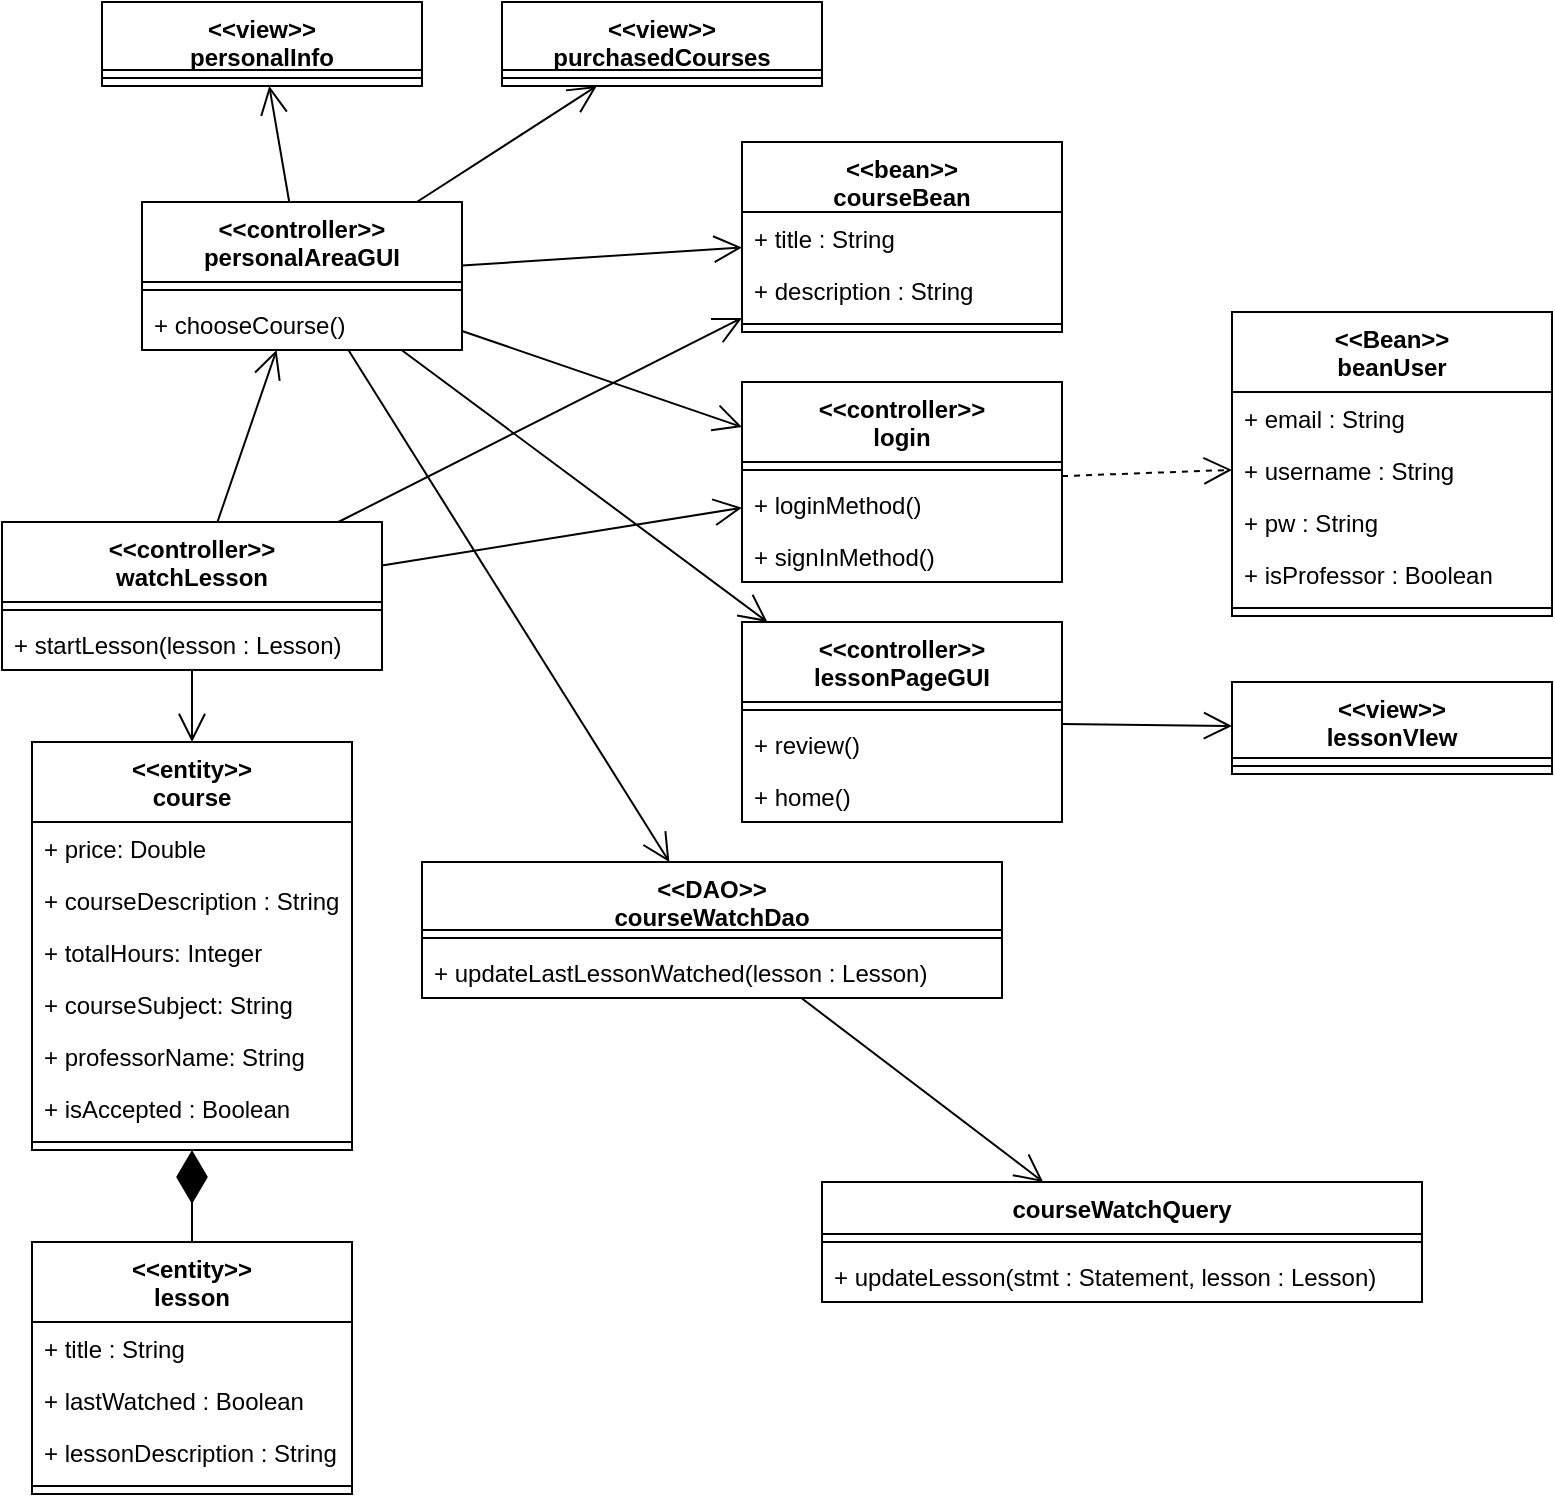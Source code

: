 <mxfile version="22.0.2" type="device">
  <diagram name="Page-1" id="4numGMBKxnWJPPl3NIu1">
    <mxGraphModel dx="679" dy="843" grid="1" gridSize="10" guides="1" tooltips="1" connect="1" arrows="1" fold="1" page="1" pageScale="1" pageWidth="850" pageHeight="1100" math="0" shadow="0">
      <root>
        <mxCell id="0" />
        <mxCell id="1" parent="0" />
        <mxCell id="ICdz5vnAY_I7-9OW_fg8-1" value="&amp;lt;&amp;lt;controller&amp;gt;&amp;gt;&lt;br&gt;watchLesson" style="swimlane;fontStyle=1;align=center;verticalAlign=top;childLayout=stackLayout;horizontal=1;startSize=40;horizontalStack=0;resizeParent=1;resizeParentMax=0;resizeLast=0;collapsible=1;marginBottom=0;whiteSpace=wrap;html=1;" vertex="1" parent="1">
          <mxGeometry x="30" y="280" width="190" height="74" as="geometry" />
        </mxCell>
        <mxCell id="ICdz5vnAY_I7-9OW_fg8-3" value="" style="line;strokeWidth=1;fillColor=none;align=left;verticalAlign=middle;spacingTop=-1;spacingLeft=3;spacingRight=3;rotatable=0;labelPosition=right;points=[];portConstraint=eastwest;strokeColor=inherit;" vertex="1" parent="ICdz5vnAY_I7-9OW_fg8-1">
          <mxGeometry y="40" width="190" height="8" as="geometry" />
        </mxCell>
        <mxCell id="ICdz5vnAY_I7-9OW_fg8-4" value="+ startLesson(lesson : Lesson)" style="text;strokeColor=none;fillColor=none;align=left;verticalAlign=top;spacingLeft=4;spacingRight=4;overflow=hidden;rotatable=0;points=[[0,0.5],[1,0.5]];portConstraint=eastwest;whiteSpace=wrap;html=1;" vertex="1" parent="ICdz5vnAY_I7-9OW_fg8-1">
          <mxGeometry y="48" width="190" height="26" as="geometry" />
        </mxCell>
        <mxCell id="ICdz5vnAY_I7-9OW_fg8-5" value="&amp;lt;&amp;lt;controller&amp;gt;&amp;gt;&lt;br&gt;personalAreaGUI" style="swimlane;fontStyle=1;align=center;verticalAlign=top;childLayout=stackLayout;horizontal=1;startSize=40;horizontalStack=0;resizeParent=1;resizeParentMax=0;resizeLast=0;collapsible=1;marginBottom=0;whiteSpace=wrap;html=1;" vertex="1" parent="1">
          <mxGeometry x="100" y="120" width="160" height="74" as="geometry" />
        </mxCell>
        <mxCell id="ICdz5vnAY_I7-9OW_fg8-7" value="" style="line;strokeWidth=1;fillColor=none;align=left;verticalAlign=middle;spacingTop=-1;spacingLeft=3;spacingRight=3;rotatable=0;labelPosition=right;points=[];portConstraint=eastwest;strokeColor=inherit;" vertex="1" parent="ICdz5vnAY_I7-9OW_fg8-5">
          <mxGeometry y="40" width="160" height="8" as="geometry" />
        </mxCell>
        <mxCell id="ICdz5vnAY_I7-9OW_fg8-8" value="+ chooseCourse()" style="text;strokeColor=none;fillColor=none;align=left;verticalAlign=top;spacingLeft=4;spacingRight=4;overflow=hidden;rotatable=0;points=[[0,0.5],[1,0.5]];portConstraint=eastwest;whiteSpace=wrap;html=1;" vertex="1" parent="ICdz5vnAY_I7-9OW_fg8-5">
          <mxGeometry y="48" width="160" height="26" as="geometry" />
        </mxCell>
        <mxCell id="ICdz5vnAY_I7-9OW_fg8-9" value="&amp;lt;&amp;lt;controller&amp;gt;&amp;gt;&lt;br&gt;lessonPageGUI" style="swimlane;fontStyle=1;align=center;verticalAlign=top;childLayout=stackLayout;horizontal=1;startSize=40;horizontalStack=0;resizeParent=1;resizeParentMax=0;resizeLast=0;collapsible=1;marginBottom=0;whiteSpace=wrap;html=1;" vertex="1" parent="1">
          <mxGeometry x="400" y="330" width="160" height="100" as="geometry" />
        </mxCell>
        <mxCell id="ICdz5vnAY_I7-9OW_fg8-11" value="" style="line;strokeWidth=1;fillColor=none;align=left;verticalAlign=middle;spacingTop=-1;spacingLeft=3;spacingRight=3;rotatable=0;labelPosition=right;points=[];portConstraint=eastwest;strokeColor=inherit;" vertex="1" parent="ICdz5vnAY_I7-9OW_fg8-9">
          <mxGeometry y="40" width="160" height="8" as="geometry" />
        </mxCell>
        <mxCell id="ICdz5vnAY_I7-9OW_fg8-12" value="+ review()" style="text;strokeColor=none;fillColor=none;align=left;verticalAlign=top;spacingLeft=4;spacingRight=4;overflow=hidden;rotatable=0;points=[[0,0.5],[1,0.5]];portConstraint=eastwest;whiteSpace=wrap;html=1;" vertex="1" parent="ICdz5vnAY_I7-9OW_fg8-9">
          <mxGeometry y="48" width="160" height="26" as="geometry" />
        </mxCell>
        <mxCell id="ICdz5vnAY_I7-9OW_fg8-68" value="+ home()" style="text;strokeColor=none;fillColor=none;align=left;verticalAlign=top;spacingLeft=4;spacingRight=4;overflow=hidden;rotatable=0;points=[[0,0.5],[1,0.5]];portConstraint=eastwest;whiteSpace=wrap;html=1;" vertex="1" parent="ICdz5vnAY_I7-9OW_fg8-9">
          <mxGeometry y="74" width="160" height="26" as="geometry" />
        </mxCell>
        <mxCell id="ICdz5vnAY_I7-9OW_fg8-18" value="&amp;lt;&amp;lt;entity&amp;gt;&amp;gt;&lt;br&gt;course" style="swimlane;fontStyle=1;align=center;verticalAlign=top;childLayout=stackLayout;horizontal=1;startSize=40;horizontalStack=0;resizeParent=1;resizeParentMax=0;resizeLast=0;collapsible=1;marginBottom=0;whiteSpace=wrap;html=1;" vertex="1" parent="1">
          <mxGeometry x="45" y="390" width="160" height="204" as="geometry" />
        </mxCell>
        <mxCell id="ICdz5vnAY_I7-9OW_fg8-19" value="+ price: Double" style="text;strokeColor=none;fillColor=none;align=left;verticalAlign=top;spacingLeft=4;spacingRight=4;overflow=hidden;rotatable=0;points=[[0,0.5],[1,0.5]];portConstraint=eastwest;whiteSpace=wrap;html=1;" vertex="1" parent="ICdz5vnAY_I7-9OW_fg8-18">
          <mxGeometry y="40" width="160" height="26" as="geometry" />
        </mxCell>
        <mxCell id="ICdz5vnAY_I7-9OW_fg8-20" value="+ courseDescription : String" style="text;strokeColor=none;fillColor=none;align=left;verticalAlign=top;spacingLeft=4;spacingRight=4;overflow=hidden;rotatable=0;points=[[0,0.5],[1,0.5]];portConstraint=eastwest;whiteSpace=wrap;html=1;" vertex="1" parent="ICdz5vnAY_I7-9OW_fg8-18">
          <mxGeometry y="66" width="160" height="26" as="geometry" />
        </mxCell>
        <mxCell id="ICdz5vnAY_I7-9OW_fg8-21" value="+ totalHours: Integer" style="text;strokeColor=none;fillColor=none;align=left;verticalAlign=top;spacingLeft=4;spacingRight=4;overflow=hidden;rotatable=0;points=[[0,0.5],[1,0.5]];portConstraint=eastwest;whiteSpace=wrap;html=1;" vertex="1" parent="ICdz5vnAY_I7-9OW_fg8-18">
          <mxGeometry y="92" width="160" height="26" as="geometry" />
        </mxCell>
        <mxCell id="ICdz5vnAY_I7-9OW_fg8-22" value="+ courseSubject: String" style="text;strokeColor=none;fillColor=none;align=left;verticalAlign=top;spacingLeft=4;spacingRight=4;overflow=hidden;rotatable=0;points=[[0,0.5],[1,0.5]];portConstraint=eastwest;whiteSpace=wrap;html=1;" vertex="1" parent="ICdz5vnAY_I7-9OW_fg8-18">
          <mxGeometry y="118" width="160" height="26" as="geometry" />
        </mxCell>
        <mxCell id="ICdz5vnAY_I7-9OW_fg8-23" value="+ professorName: String" style="text;strokeColor=none;fillColor=none;align=left;verticalAlign=top;spacingLeft=4;spacingRight=4;overflow=hidden;rotatable=0;points=[[0,0.5],[1,0.5]];portConstraint=eastwest;whiteSpace=wrap;html=1;" vertex="1" parent="ICdz5vnAY_I7-9OW_fg8-18">
          <mxGeometry y="144" width="160" height="26" as="geometry" />
        </mxCell>
        <mxCell id="ICdz5vnAY_I7-9OW_fg8-24" value="+ isAccepted : Boolean" style="text;strokeColor=none;fillColor=none;align=left;verticalAlign=top;spacingLeft=4;spacingRight=4;overflow=hidden;rotatable=0;points=[[0,0.5],[1,0.5]];portConstraint=eastwest;whiteSpace=wrap;html=1;" vertex="1" parent="ICdz5vnAY_I7-9OW_fg8-18">
          <mxGeometry y="170" width="160" height="26" as="geometry" />
        </mxCell>
        <mxCell id="ICdz5vnAY_I7-9OW_fg8-25" value="" style="line;strokeWidth=1;fillColor=none;align=left;verticalAlign=middle;spacingTop=-1;spacingLeft=3;spacingRight=3;rotatable=0;labelPosition=right;points=[];portConstraint=eastwest;strokeColor=inherit;" vertex="1" parent="ICdz5vnAY_I7-9OW_fg8-18">
          <mxGeometry y="196" width="160" height="8" as="geometry" />
        </mxCell>
        <mxCell id="ICdz5vnAY_I7-9OW_fg8-26" value="&amp;lt;&amp;lt;entity&amp;gt;&amp;gt;&lt;br&gt;lesson" style="swimlane;fontStyle=1;align=center;verticalAlign=top;childLayout=stackLayout;horizontal=1;startSize=40;horizontalStack=0;resizeParent=1;resizeParentMax=0;resizeLast=0;collapsible=1;marginBottom=0;whiteSpace=wrap;html=1;" vertex="1" parent="1">
          <mxGeometry x="45" y="640" width="160" height="126" as="geometry" />
        </mxCell>
        <mxCell id="ICdz5vnAY_I7-9OW_fg8-27" value="+ title : String" style="text;strokeColor=none;fillColor=none;align=left;verticalAlign=top;spacingLeft=4;spacingRight=4;overflow=hidden;rotatable=0;points=[[0,0.5],[1,0.5]];portConstraint=eastwest;whiteSpace=wrap;html=1;" vertex="1" parent="ICdz5vnAY_I7-9OW_fg8-26">
          <mxGeometry y="40" width="160" height="26" as="geometry" />
        </mxCell>
        <mxCell id="ICdz5vnAY_I7-9OW_fg8-28" value="+ lastWatched : Boolean" style="text;strokeColor=none;fillColor=none;align=left;verticalAlign=top;spacingLeft=4;spacingRight=4;overflow=hidden;rotatable=0;points=[[0,0.5],[1,0.5]];portConstraint=eastwest;whiteSpace=wrap;html=1;" vertex="1" parent="ICdz5vnAY_I7-9OW_fg8-26">
          <mxGeometry y="66" width="160" height="26" as="geometry" />
        </mxCell>
        <mxCell id="ICdz5vnAY_I7-9OW_fg8-29" value="+ lessonDescription : String" style="text;strokeColor=none;fillColor=none;align=left;verticalAlign=top;spacingLeft=4;spacingRight=4;overflow=hidden;rotatable=0;points=[[0,0.5],[1,0.5]];portConstraint=eastwest;whiteSpace=wrap;html=1;" vertex="1" parent="ICdz5vnAY_I7-9OW_fg8-26">
          <mxGeometry y="92" width="160" height="26" as="geometry" />
        </mxCell>
        <mxCell id="ICdz5vnAY_I7-9OW_fg8-30" value="" style="line;strokeWidth=1;fillColor=none;align=left;verticalAlign=middle;spacingTop=-1;spacingLeft=3;spacingRight=3;rotatable=0;labelPosition=right;points=[];portConstraint=eastwest;strokeColor=inherit;" vertex="1" parent="ICdz5vnAY_I7-9OW_fg8-26">
          <mxGeometry y="118" width="160" height="8" as="geometry" />
        </mxCell>
        <mxCell id="ICdz5vnAY_I7-9OW_fg8-31" value="" style="endArrow=diamondThin;endFill=1;endSize=24;html=1;rounded=0;" edge="1" parent="1" source="ICdz5vnAY_I7-9OW_fg8-26" target="ICdz5vnAY_I7-9OW_fg8-18">
          <mxGeometry width="160" relative="1" as="geometry">
            <mxPoint x="415" y="730" as="sourcePoint" />
            <mxPoint x="575" y="730" as="targetPoint" />
          </mxGeometry>
        </mxCell>
        <mxCell id="ICdz5vnAY_I7-9OW_fg8-32" value="" style="endArrow=open;endFill=1;endSize=12;html=1;rounded=0;" edge="1" parent="1" source="ICdz5vnAY_I7-9OW_fg8-1" target="ICdz5vnAY_I7-9OW_fg8-5">
          <mxGeometry width="160" relative="1" as="geometry">
            <mxPoint x="380" y="550" as="sourcePoint" />
            <mxPoint x="540" y="550" as="targetPoint" />
          </mxGeometry>
        </mxCell>
        <mxCell id="ICdz5vnAY_I7-9OW_fg8-33" value="" style="endArrow=open;endFill=1;endSize=12;html=1;rounded=0;" edge="1" parent="1" source="ICdz5vnAY_I7-9OW_fg8-5" target="ICdz5vnAY_I7-9OW_fg8-57">
          <mxGeometry width="160" relative="1" as="geometry">
            <mxPoint x="290" y="140" as="sourcePoint" />
            <mxPoint x="427.031" y="310" as="targetPoint" />
          </mxGeometry>
        </mxCell>
        <mxCell id="ICdz5vnAY_I7-9OW_fg8-34" value="" style="endArrow=open;endFill=1;endSize=12;html=1;rounded=0;" edge="1" parent="1" source="ICdz5vnAY_I7-9OW_fg8-1" target="ICdz5vnAY_I7-9OW_fg8-57">
          <mxGeometry width="160" relative="1" as="geometry">
            <mxPoint x="300" y="550" as="sourcePoint" />
            <mxPoint x="410" y="340.873" as="targetPoint" />
          </mxGeometry>
        </mxCell>
        <mxCell id="ICdz5vnAY_I7-9OW_fg8-35" value="" style="endArrow=open;endFill=1;endSize=12;html=1;rounded=0;" edge="1" parent="1" source="ICdz5vnAY_I7-9OW_fg8-5" target="ICdz5vnAY_I7-9OW_fg8-9">
          <mxGeometry width="160" relative="1" as="geometry">
            <mxPoint x="260" y="290" as="sourcePoint" />
            <mxPoint x="350" y="249" as="targetPoint" />
          </mxGeometry>
        </mxCell>
        <mxCell id="ICdz5vnAY_I7-9OW_fg8-36" value="" style="endArrow=open;endFill=1;endSize=12;html=1;rounded=0;" edge="1" parent="1" source="ICdz5vnAY_I7-9OW_fg8-1" target="ICdz5vnAY_I7-9OW_fg8-18">
          <mxGeometry width="160" relative="1" as="geometry">
            <mxPoint x="260" y="304" as="sourcePoint" />
            <mxPoint x="360" y="275" as="targetPoint" />
          </mxGeometry>
        </mxCell>
        <mxCell id="ICdz5vnAY_I7-9OW_fg8-37" value="&amp;lt;&amp;lt;view&amp;gt;&amp;gt;&lt;br&gt;personalInfo" style="swimlane;fontStyle=1;align=center;verticalAlign=top;childLayout=stackLayout;horizontal=1;startSize=34;horizontalStack=0;resizeParent=1;resizeParentMax=0;resizeLast=0;collapsible=1;marginBottom=0;whiteSpace=wrap;html=1;" vertex="1" parent="1">
          <mxGeometry x="80" y="20" width="160" height="42" as="geometry" />
        </mxCell>
        <mxCell id="ICdz5vnAY_I7-9OW_fg8-39" value="" style="line;strokeWidth=1;fillColor=none;align=left;verticalAlign=middle;spacingTop=-1;spacingLeft=3;spacingRight=3;rotatable=0;labelPosition=right;points=[];portConstraint=eastwest;strokeColor=inherit;" vertex="1" parent="ICdz5vnAY_I7-9OW_fg8-37">
          <mxGeometry y="34" width="160" height="8" as="geometry" />
        </mxCell>
        <mxCell id="ICdz5vnAY_I7-9OW_fg8-41" value="&amp;lt;&amp;lt;view&amp;gt;&amp;gt;&lt;br&gt;purchasedCourses" style="swimlane;fontStyle=1;align=center;verticalAlign=top;childLayout=stackLayout;horizontal=1;startSize=34;horizontalStack=0;resizeParent=1;resizeParentMax=0;resizeLast=0;collapsible=1;marginBottom=0;whiteSpace=wrap;html=1;" vertex="1" parent="1">
          <mxGeometry x="280" y="20" width="160" height="42" as="geometry" />
        </mxCell>
        <mxCell id="ICdz5vnAY_I7-9OW_fg8-42" value="" style="line;strokeWidth=1;fillColor=none;align=left;verticalAlign=middle;spacingTop=-1;spacingLeft=3;spacingRight=3;rotatable=0;labelPosition=right;points=[];portConstraint=eastwest;strokeColor=inherit;" vertex="1" parent="ICdz5vnAY_I7-9OW_fg8-41">
          <mxGeometry y="34" width="160" height="8" as="geometry" />
        </mxCell>
        <mxCell id="ICdz5vnAY_I7-9OW_fg8-43" value="" style="endArrow=open;endFill=1;endSize=12;html=1;rounded=0;" edge="1" parent="1" source="ICdz5vnAY_I7-9OW_fg8-5" target="ICdz5vnAY_I7-9OW_fg8-37">
          <mxGeometry width="160" relative="1" as="geometry">
            <mxPoint x="183" y="290" as="sourcePoint" />
            <mxPoint x="187" y="230" as="targetPoint" />
          </mxGeometry>
        </mxCell>
        <mxCell id="ICdz5vnAY_I7-9OW_fg8-44" value="" style="endArrow=open;endFill=1;endSize=12;html=1;rounded=0;" edge="1" parent="1" source="ICdz5vnAY_I7-9OW_fg8-5" target="ICdz5vnAY_I7-9OW_fg8-41">
          <mxGeometry width="160" relative="1" as="geometry">
            <mxPoint x="182" y="130" as="sourcePoint" />
            <mxPoint x="173" y="72" as="targetPoint" />
          </mxGeometry>
        </mxCell>
        <mxCell id="ICdz5vnAY_I7-9OW_fg8-45" value="&amp;lt;&amp;lt;bean&amp;gt;&amp;gt;&lt;br&gt;courseBean" style="swimlane;fontStyle=1;align=center;verticalAlign=top;childLayout=stackLayout;horizontal=1;startSize=35;horizontalStack=0;resizeParent=1;resizeParentMax=0;resizeLast=0;collapsible=1;marginBottom=0;whiteSpace=wrap;html=1;" vertex="1" parent="1">
          <mxGeometry x="400" y="90" width="160" height="95" as="geometry" />
        </mxCell>
        <mxCell id="ICdz5vnAY_I7-9OW_fg8-46" value="+ title : String" style="text;strokeColor=none;fillColor=none;align=left;verticalAlign=top;spacingLeft=4;spacingRight=4;overflow=hidden;rotatable=0;points=[[0,0.5],[1,0.5]];portConstraint=eastwest;whiteSpace=wrap;html=1;" vertex="1" parent="ICdz5vnAY_I7-9OW_fg8-45">
          <mxGeometry y="35" width="160" height="26" as="geometry" />
        </mxCell>
        <mxCell id="ICdz5vnAY_I7-9OW_fg8-56" value="+ description : String" style="text;strokeColor=none;fillColor=none;align=left;verticalAlign=top;spacingLeft=4;spacingRight=4;overflow=hidden;rotatable=0;points=[[0,0.5],[1,0.5]];portConstraint=eastwest;whiteSpace=wrap;html=1;" vertex="1" parent="ICdz5vnAY_I7-9OW_fg8-45">
          <mxGeometry y="61" width="160" height="26" as="geometry" />
        </mxCell>
        <mxCell id="ICdz5vnAY_I7-9OW_fg8-47" value="" style="line;strokeWidth=1;fillColor=none;align=left;verticalAlign=middle;spacingTop=-1;spacingLeft=3;spacingRight=3;rotatable=0;labelPosition=right;points=[];portConstraint=eastwest;strokeColor=inherit;" vertex="1" parent="ICdz5vnAY_I7-9OW_fg8-45">
          <mxGeometry y="87" width="160" height="8" as="geometry" />
        </mxCell>
        <mxCell id="ICdz5vnAY_I7-9OW_fg8-49" value="" style="endArrow=open;endFill=1;endSize=12;html=1;rounded=0;" edge="1" parent="1" source="ICdz5vnAY_I7-9OW_fg8-5" target="ICdz5vnAY_I7-9OW_fg8-45">
          <mxGeometry width="160" relative="1" as="geometry">
            <mxPoint x="270" y="230" as="sourcePoint" />
            <mxPoint x="420" y="322" as="targetPoint" />
          </mxGeometry>
        </mxCell>
        <mxCell id="ICdz5vnAY_I7-9OW_fg8-50" value="" style="endArrow=open;endFill=1;endSize=12;html=1;rounded=0;" edge="1" parent="1" source="ICdz5vnAY_I7-9OW_fg8-1" target="ICdz5vnAY_I7-9OW_fg8-45">
          <mxGeometry width="160" relative="1" as="geometry">
            <mxPoint x="270" y="187" as="sourcePoint" />
            <mxPoint x="355" y="195" as="targetPoint" />
          </mxGeometry>
        </mxCell>
        <mxCell id="ICdz5vnAY_I7-9OW_fg8-51" value="&amp;lt;&amp;lt;view&amp;gt;&amp;gt;&lt;br&gt;lessonVIew" style="swimlane;fontStyle=1;align=center;verticalAlign=top;childLayout=stackLayout;horizontal=1;startSize=38;horizontalStack=0;resizeParent=1;resizeParentMax=0;resizeLast=0;collapsible=1;marginBottom=0;whiteSpace=wrap;html=1;" vertex="1" parent="1">
          <mxGeometry x="645" y="360" width="160" height="46" as="geometry" />
        </mxCell>
        <mxCell id="ICdz5vnAY_I7-9OW_fg8-53" value="" style="line;strokeWidth=1;fillColor=none;align=left;verticalAlign=middle;spacingTop=-1;spacingLeft=3;spacingRight=3;rotatable=0;labelPosition=right;points=[];portConstraint=eastwest;strokeColor=inherit;" vertex="1" parent="ICdz5vnAY_I7-9OW_fg8-51">
          <mxGeometry y="38" width="160" height="8" as="geometry" />
        </mxCell>
        <mxCell id="ICdz5vnAY_I7-9OW_fg8-55" value="" style="endArrow=open;endFill=1;endSize=12;html=1;rounded=0;" edge="1" parent="1" source="ICdz5vnAY_I7-9OW_fg8-9" target="ICdz5vnAY_I7-9OW_fg8-51">
          <mxGeometry width="160" relative="1" as="geometry">
            <mxPoint x="176" y="364" as="sourcePoint" />
            <mxPoint x="172" y="400" as="targetPoint" />
          </mxGeometry>
        </mxCell>
        <mxCell id="ICdz5vnAY_I7-9OW_fg8-57" value="&amp;lt;&amp;lt;controller&amp;gt;&amp;gt;&lt;br&gt;login" style="swimlane;fontStyle=1;align=center;verticalAlign=top;childLayout=stackLayout;horizontal=1;startSize=40;horizontalStack=0;resizeParent=1;resizeParentMax=0;resizeLast=0;collapsible=1;marginBottom=0;whiteSpace=wrap;html=1;" vertex="1" parent="1">
          <mxGeometry x="400" y="210" width="160" height="100" as="geometry" />
        </mxCell>
        <mxCell id="ICdz5vnAY_I7-9OW_fg8-58" value="" style="line;strokeWidth=1;fillColor=none;align=left;verticalAlign=middle;spacingTop=-1;spacingLeft=3;spacingRight=3;rotatable=0;labelPosition=right;points=[];portConstraint=eastwest;strokeColor=inherit;" vertex="1" parent="ICdz5vnAY_I7-9OW_fg8-57">
          <mxGeometry y="40" width="160" height="8" as="geometry" />
        </mxCell>
        <mxCell id="ICdz5vnAY_I7-9OW_fg8-59" value="+ loginMethod()" style="text;strokeColor=none;fillColor=none;align=left;verticalAlign=top;spacingLeft=4;spacingRight=4;overflow=hidden;rotatable=0;points=[[0,0.5],[1,0.5]];portConstraint=eastwest;whiteSpace=wrap;html=1;" vertex="1" parent="ICdz5vnAY_I7-9OW_fg8-57">
          <mxGeometry y="48" width="160" height="26" as="geometry" />
        </mxCell>
        <mxCell id="ICdz5vnAY_I7-9OW_fg8-60" value="+ signInMethod()" style="text;strokeColor=none;fillColor=none;align=left;verticalAlign=top;spacingLeft=4;spacingRight=4;overflow=hidden;rotatable=0;points=[[0,0.5],[1,0.5]];portConstraint=eastwest;whiteSpace=wrap;html=1;" vertex="1" parent="ICdz5vnAY_I7-9OW_fg8-57">
          <mxGeometry y="74" width="160" height="26" as="geometry" />
        </mxCell>
        <mxCell id="ICdz5vnAY_I7-9OW_fg8-61" value="&amp;lt;&amp;lt;Bean&amp;gt;&amp;gt;&lt;br&gt;beanUser" style="swimlane;fontStyle=1;align=center;verticalAlign=top;childLayout=stackLayout;horizontal=1;startSize=40;horizontalStack=0;resizeParent=1;resizeParentMax=0;resizeLast=0;collapsible=1;marginBottom=0;whiteSpace=wrap;html=1;" vertex="1" parent="1">
          <mxGeometry x="645" y="175" width="160" height="152" as="geometry" />
        </mxCell>
        <mxCell id="ICdz5vnAY_I7-9OW_fg8-62" value="+ email : String" style="text;strokeColor=none;fillColor=none;align=left;verticalAlign=top;spacingLeft=4;spacingRight=4;overflow=hidden;rotatable=0;points=[[0,0.5],[1,0.5]];portConstraint=eastwest;whiteSpace=wrap;html=1;" vertex="1" parent="ICdz5vnAY_I7-9OW_fg8-61">
          <mxGeometry y="40" width="160" height="26" as="geometry" />
        </mxCell>
        <mxCell id="ICdz5vnAY_I7-9OW_fg8-63" value="+ username : String" style="text;strokeColor=none;fillColor=none;align=left;verticalAlign=top;spacingLeft=4;spacingRight=4;overflow=hidden;rotatable=0;points=[[0,0.5],[1,0.5]];portConstraint=eastwest;whiteSpace=wrap;html=1;" vertex="1" parent="ICdz5vnAY_I7-9OW_fg8-61">
          <mxGeometry y="66" width="160" height="26" as="geometry" />
        </mxCell>
        <mxCell id="ICdz5vnAY_I7-9OW_fg8-64" value="+ pw : String" style="text;strokeColor=none;fillColor=none;align=left;verticalAlign=top;spacingLeft=4;spacingRight=4;overflow=hidden;rotatable=0;points=[[0,0.5],[1,0.5]];portConstraint=eastwest;whiteSpace=wrap;html=1;" vertex="1" parent="ICdz5vnAY_I7-9OW_fg8-61">
          <mxGeometry y="92" width="160" height="26" as="geometry" />
        </mxCell>
        <mxCell id="ICdz5vnAY_I7-9OW_fg8-65" value="+ isProfessor : Boolean" style="text;strokeColor=none;fillColor=none;align=left;verticalAlign=top;spacingLeft=4;spacingRight=4;overflow=hidden;rotatable=0;points=[[0,0.5],[1,0.5]];portConstraint=eastwest;whiteSpace=wrap;html=1;" vertex="1" parent="ICdz5vnAY_I7-9OW_fg8-61">
          <mxGeometry y="118" width="160" height="26" as="geometry" />
        </mxCell>
        <mxCell id="ICdz5vnAY_I7-9OW_fg8-66" value="" style="line;strokeWidth=1;fillColor=none;align=left;verticalAlign=middle;spacingTop=-1;spacingLeft=3;spacingRight=3;rotatable=0;labelPosition=right;points=[];portConstraint=eastwest;strokeColor=inherit;" vertex="1" parent="ICdz5vnAY_I7-9OW_fg8-61">
          <mxGeometry y="144" width="160" height="8" as="geometry" />
        </mxCell>
        <mxCell id="ICdz5vnAY_I7-9OW_fg8-67" value="" style="endArrow=open;endSize=12;dashed=1;html=1;rounded=0;" edge="1" parent="1" source="ICdz5vnAY_I7-9OW_fg8-57" target="ICdz5vnAY_I7-9OW_fg8-61">
          <mxGeometry width="160" relative="1" as="geometry">
            <mxPoint x="225" y="462" as="sourcePoint" />
            <mxPoint x="385" y="462" as="targetPoint" />
          </mxGeometry>
        </mxCell>
        <mxCell id="ICdz5vnAY_I7-9OW_fg8-69" value="&amp;lt;&amp;lt;DAO&amp;gt;&amp;gt;&lt;br&gt;courseWatchDao" style="swimlane;fontStyle=1;align=center;verticalAlign=top;childLayout=stackLayout;horizontal=1;startSize=34;horizontalStack=0;resizeParent=1;resizeParentMax=0;resizeLast=0;collapsible=1;marginBottom=0;whiteSpace=wrap;html=1;" vertex="1" parent="1">
          <mxGeometry x="240" y="450" width="290" height="68" as="geometry" />
        </mxCell>
        <mxCell id="ICdz5vnAY_I7-9OW_fg8-71" value="" style="line;strokeWidth=1;fillColor=none;align=left;verticalAlign=middle;spacingTop=-1;spacingLeft=3;spacingRight=3;rotatable=0;labelPosition=right;points=[];portConstraint=eastwest;strokeColor=inherit;" vertex="1" parent="ICdz5vnAY_I7-9OW_fg8-69">
          <mxGeometry y="34" width="290" height="8" as="geometry" />
        </mxCell>
        <mxCell id="ICdz5vnAY_I7-9OW_fg8-72" value="+ updateLastLessonWatched(lesson : Lesson)" style="text;strokeColor=none;fillColor=none;align=left;verticalAlign=top;spacingLeft=4;spacingRight=4;overflow=hidden;rotatable=0;points=[[0,0.5],[1,0.5]];portConstraint=eastwest;whiteSpace=wrap;html=1;" vertex="1" parent="ICdz5vnAY_I7-9OW_fg8-69">
          <mxGeometry y="42" width="290" height="26" as="geometry" />
        </mxCell>
        <mxCell id="ICdz5vnAY_I7-9OW_fg8-73" value="courseWatchQuery" style="swimlane;fontStyle=1;align=center;verticalAlign=top;childLayout=stackLayout;horizontal=1;startSize=26;horizontalStack=0;resizeParent=1;resizeParentMax=0;resizeLast=0;collapsible=1;marginBottom=0;whiteSpace=wrap;html=1;" vertex="1" parent="1">
          <mxGeometry x="440" y="610" width="300" height="60" as="geometry" />
        </mxCell>
        <mxCell id="ICdz5vnAY_I7-9OW_fg8-75" value="" style="line;strokeWidth=1;fillColor=none;align=left;verticalAlign=middle;spacingTop=-1;spacingLeft=3;spacingRight=3;rotatable=0;labelPosition=right;points=[];portConstraint=eastwest;strokeColor=inherit;" vertex="1" parent="ICdz5vnAY_I7-9OW_fg8-73">
          <mxGeometry y="26" width="300" height="8" as="geometry" />
        </mxCell>
        <mxCell id="ICdz5vnAY_I7-9OW_fg8-76" value="+ updateLesson(stmt : Statement, lesson : Lesson)" style="text;strokeColor=none;fillColor=none;align=left;verticalAlign=top;spacingLeft=4;spacingRight=4;overflow=hidden;rotatable=0;points=[[0,0.5],[1,0.5]];portConstraint=eastwest;whiteSpace=wrap;html=1;" vertex="1" parent="ICdz5vnAY_I7-9OW_fg8-73">
          <mxGeometry y="34" width="300" height="26" as="geometry" />
        </mxCell>
        <mxCell id="ICdz5vnAY_I7-9OW_fg8-77" value="" style="endArrow=open;endFill=1;endSize=12;html=1;rounded=0;" edge="1" parent="1" source="ICdz5vnAY_I7-9OW_fg8-5" target="ICdz5vnAY_I7-9OW_fg8-69">
          <mxGeometry width="160" relative="1" as="geometry">
            <mxPoint x="240" y="204" as="sourcePoint" />
            <mxPoint x="423" y="340" as="targetPoint" />
          </mxGeometry>
        </mxCell>
        <mxCell id="ICdz5vnAY_I7-9OW_fg8-78" value="" style="endArrow=open;endFill=1;endSize=12;html=1;rounded=0;" edge="1" parent="1" source="ICdz5vnAY_I7-9OW_fg8-69" target="ICdz5vnAY_I7-9OW_fg8-73">
          <mxGeometry width="160" relative="1" as="geometry">
            <mxPoint x="220" y="204" as="sourcePoint" />
            <mxPoint x="443" y="480" as="targetPoint" />
          </mxGeometry>
        </mxCell>
      </root>
    </mxGraphModel>
  </diagram>
</mxfile>
